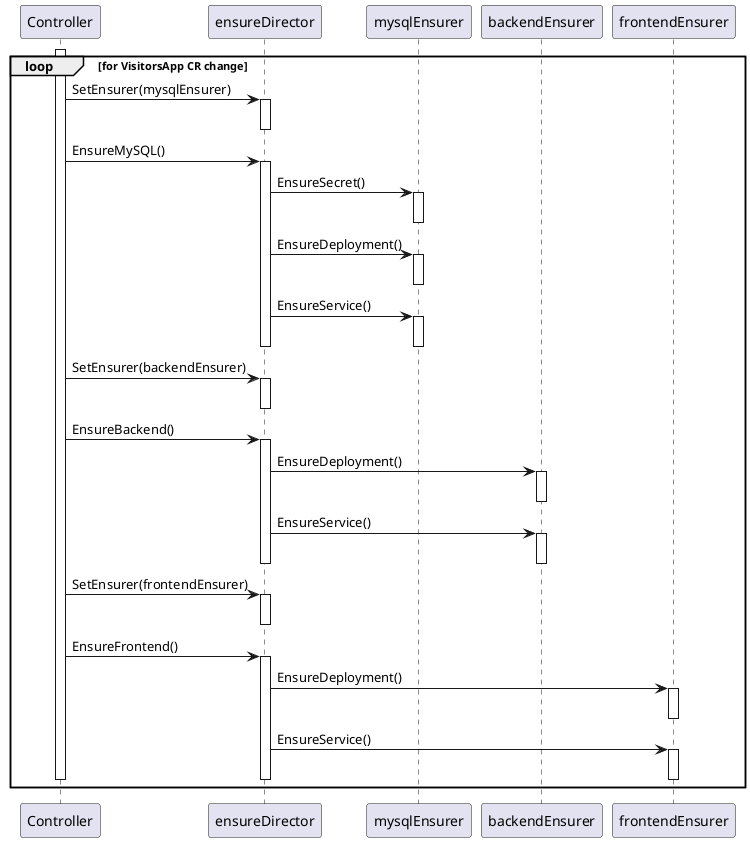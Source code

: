 @startuml
'https://plantuml.com/sequence-diagram

loop for VisitorsApp CR change
    activate Controller

    Controller -> ensureDirector: SetEnsurer(mysqlEnsurer)
    activate ensureDirector
    deactivate ensureDirector

    Controller -> ensureDirector: EnsureMySQL()
    activate ensureDirector

    ensureDirector -> mysqlEnsurer: EnsureSecret()
    activate mysqlEnsurer
    deactivate mysqlEnsurer

    ensureDirector -> mysqlEnsurer: EnsureDeployment()
    activate mysqlEnsurer
    deactivate mysqlEnsurer

    ensureDirector -> mysqlEnsurer: EnsureService()
    activate mysqlEnsurer
    deactivate mysqlEnsurer

    deactivate ensureDirector



    Controller -> ensureDirector: SetEnsurer(backendEnsurer)
    activate ensureDirector
    deactivate ensureDirector

    Controller -> ensureDirector: EnsureBackend()
    activate ensureDirector

    ensureDirector -> backendEnsurer: EnsureDeployment()
    activate backendEnsurer
    deactivate backendEnsurer

    ensureDirector -> backendEnsurer: EnsureService()
    activate backendEnsurer
    deactivate backendEnsurer

    deactivate ensureDirector


    Controller -> ensureDirector: SetEnsurer(frontendEnsurer)
    activate ensureDirector
    deactivate ensureDirector

    Controller -> ensureDirector: EnsureFrontend()
    activate ensureDirector

    ensureDirector -> frontendEnsurer: EnsureDeployment()
    activate frontendEnsurer
    deactivate frontendEnsurer

    ensureDirector -> frontendEnsurer: EnsureService()
    activate frontendEnsurer
    deactivate frontendEnsurer

    deactivate ensureDirector


    deactivate Controller
end
@enduml
